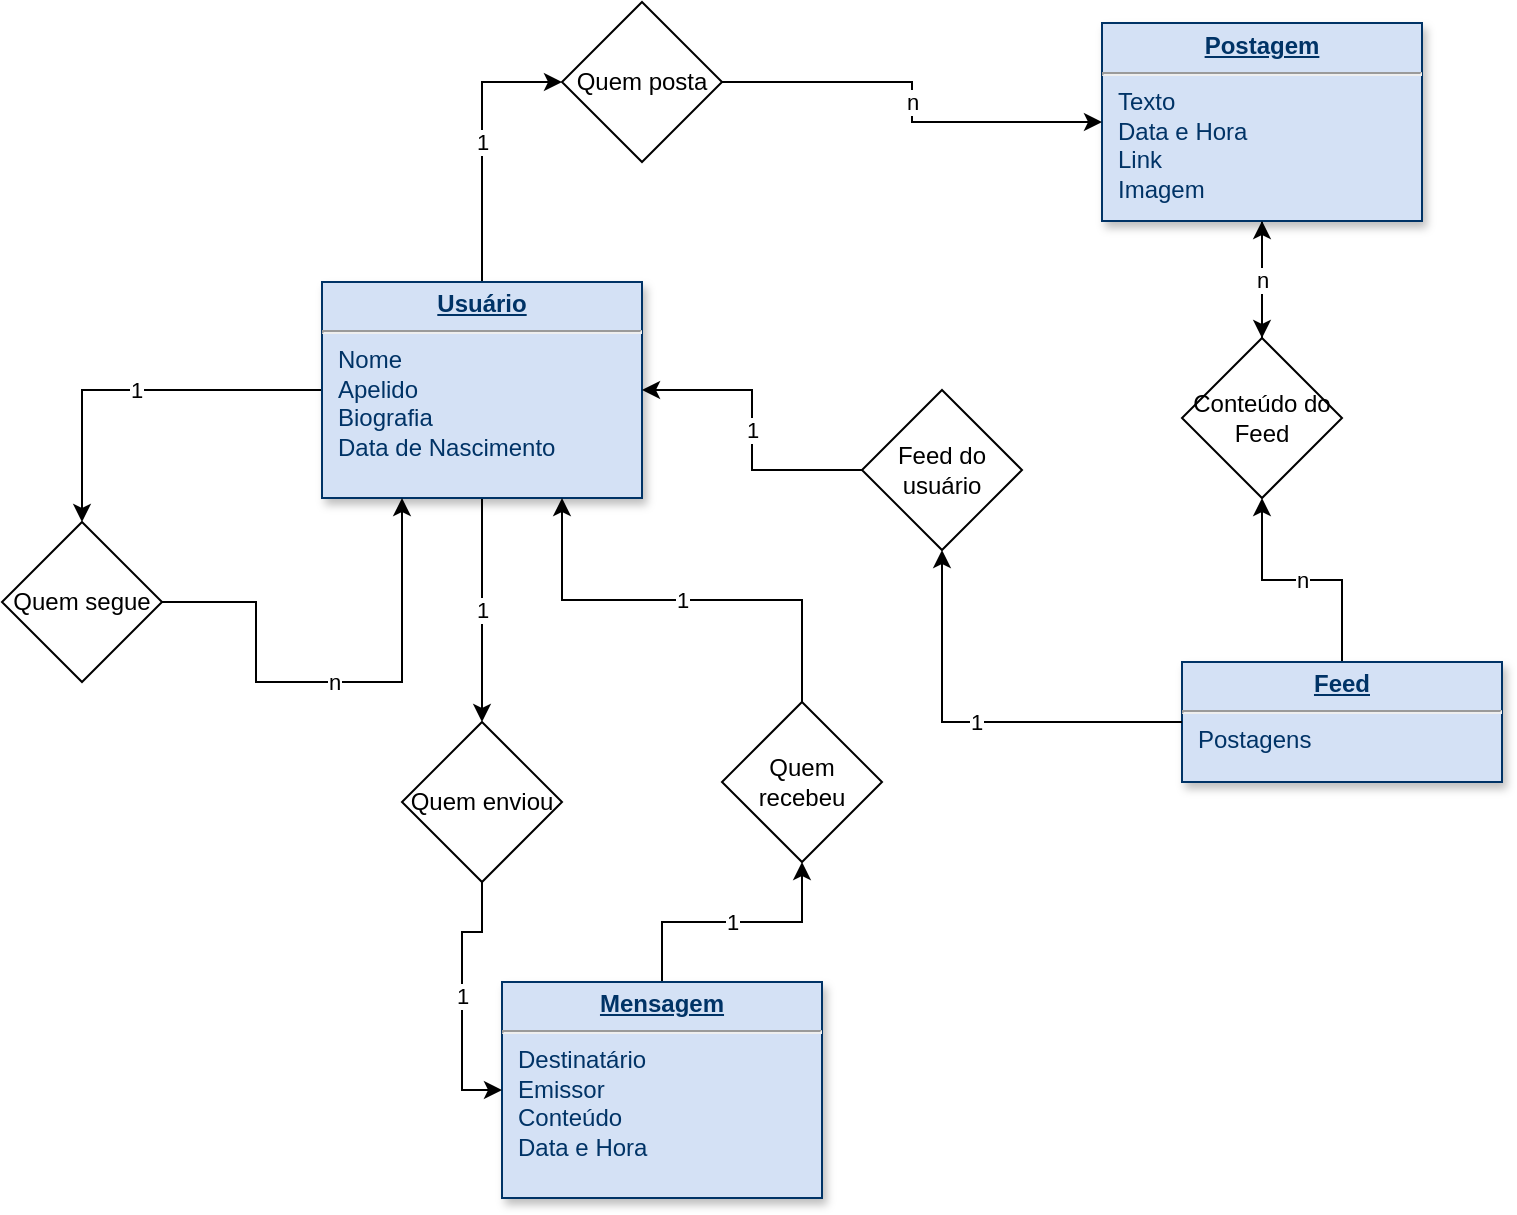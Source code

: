 <mxfile version="12.1.5" type="github" pages="1">
  <diagram name="Page-1" id="efa7a0a1-bf9b-a30e-e6df-94a7791c09e9">
    <mxGraphModel dx="1094" dy="387" grid="1" gridSize="10" guides="1" tooltips="1" connect="1" arrows="1" fold="1" page="1" pageScale="1" pageWidth="826" pageHeight="1169" background="#ffffff" math="0" shadow="0">
      <root>
        <mxCell id="0"/>
        <mxCell id="1" parent="0"/>
        <mxCell id="xLYEjnmrxcHNBtY127jn-126" style="edgeStyle=orthogonalEdgeStyle;rounded=0;orthogonalLoop=1;jettySize=auto;html=1;entryX=0.5;entryY=0;entryDx=0;entryDy=0;" parent="1" source="21" target="xLYEjnmrxcHNBtY127jn-122" edge="1">
          <mxGeometry relative="1" as="geometry"/>
        </mxCell>
        <mxCell id="21" value="&lt;p style=&quot;margin: 0px ; margin-top: 4px ; text-align: center ; text-decoration: underline&quot;&gt;&lt;strong&gt;Postagem&lt;/strong&gt;&lt;/p&gt;&lt;hr&gt;&lt;p style=&quot;margin: 0px ; margin-left: 8px&quot;&gt;Texto&lt;/p&gt;&lt;p style=&quot;margin: 0px ; margin-left: 8px&quot;&gt;Data e Hora&lt;/p&gt;&lt;p style=&quot;margin: 0px ; margin-left: 8px&quot;&gt;Link&lt;/p&gt;&lt;p style=&quot;margin: 0px ; margin-left: 8px&quot;&gt;Imagem&lt;/p&gt;" style="verticalAlign=top;align=left;overflow=fill;fontSize=12;fontFamily=Helvetica;html=1;strokeColor=#003366;shadow=1;fillColor=#D4E1F5;fontColor=#003366" parent="1" vertex="1">
          <mxGeometry x="600" y="30.5" width="160" height="99" as="geometry"/>
        </mxCell>
        <mxCell id="xLYEjnmrxcHNBtY127jn-133" value="1" style="edgeStyle=orthogonalEdgeStyle;rounded=0;orthogonalLoop=1;jettySize=auto;html=1;entryX=0;entryY=0.5;entryDx=0;entryDy=0;" parent="1" source="25" target="xLYEjnmrxcHNBtY127jn-115" edge="1">
          <mxGeometry relative="1" as="geometry"/>
        </mxCell>
        <mxCell id="xLYEjnmrxcHNBtY127jn-139" value="1" style="edgeStyle=orthogonalEdgeStyle;rounded=0;orthogonalLoop=1;jettySize=auto;html=1;entryX=0.5;entryY=0;entryDx=0;entryDy=0;" parent="1" source="25" target="xLYEjnmrxcHNBtY127jn-138" edge="1">
          <mxGeometry relative="1" as="geometry"/>
        </mxCell>
        <mxCell id="xLYEjnmrxcHNBtY127jn-149" value="1" style="edgeStyle=orthogonalEdgeStyle;rounded=0;orthogonalLoop=1;jettySize=auto;html=1;entryX=0.5;entryY=0;entryDx=0;entryDy=0;" parent="1" source="25" target="xLYEjnmrxcHNBtY127jn-145" edge="1">
          <mxGeometry relative="1" as="geometry"/>
        </mxCell>
        <mxCell id="25" value="&lt;p style=&quot;margin: 0px ; margin-top: 4px ; text-align: center ; text-decoration: underline&quot;&gt;&lt;strong&gt;Usuário&lt;/strong&gt;&lt;/p&gt;&lt;hr&gt;&lt;p style=&quot;margin: 0px ; margin-left: 8px&quot;&gt;Nome&lt;/p&gt;&lt;p style=&quot;margin: 0px ; margin-left: 8px&quot;&gt;Apelido&lt;/p&gt;&lt;p style=&quot;margin: 0px ; margin-left: 8px&quot;&gt;Biografia&lt;/p&gt;&lt;p style=&quot;margin: 0px ; margin-left: 8px&quot;&gt;Data de Nascimento&lt;/p&gt;" style="verticalAlign=top;align=left;overflow=fill;fontSize=12;fontFamily=Helvetica;html=1;strokeColor=#003366;shadow=1;fillColor=#D4E1F5;fontColor=#003366" parent="1" vertex="1">
          <mxGeometry x="210" y="160" width="160" height="108" as="geometry"/>
        </mxCell>
        <mxCell id="xLYEjnmrxcHNBtY127jn-134" value="n" style="edgeStyle=orthogonalEdgeStyle;rounded=0;orthogonalLoop=1;jettySize=auto;html=1;exitX=1;exitY=0.5;exitDx=0;exitDy=0;entryX=0;entryY=0.5;entryDx=0;entryDy=0;" parent="1" source="xLYEjnmrxcHNBtY127jn-115" target="21" edge="1">
          <mxGeometry relative="1" as="geometry"/>
        </mxCell>
        <mxCell id="xLYEjnmrxcHNBtY127jn-115" value="Quem posta" style="rhombus;whiteSpace=wrap;html=1;" parent="1" vertex="1">
          <mxGeometry x="330" y="20" width="80" height="80" as="geometry"/>
        </mxCell>
        <mxCell id="xLYEjnmrxcHNBtY127jn-137" value="n" style="edgeStyle=orthogonalEdgeStyle;rounded=0;orthogonalLoop=1;jettySize=auto;html=1;entryX=0.5;entryY=1;entryDx=0;entryDy=0;" parent="1" source="xLYEjnmrxcHNBtY127jn-119" target="xLYEjnmrxcHNBtY127jn-122" edge="1">
          <mxGeometry relative="1" as="geometry"/>
        </mxCell>
        <mxCell id="xLYEjnmrxcHNBtY127jn-119" value="&lt;p style=&quot;margin: 0px ; margin-top: 4px ; text-align: center ; text-decoration: underline&quot;&gt;&lt;strong&gt;Feed&lt;/strong&gt;&lt;/p&gt;&lt;hr&gt;&lt;p style=&quot;margin: 0px ; margin-left: 8px&quot;&gt;Postagens&lt;/p&gt;" style="verticalAlign=top;align=left;overflow=fill;fontSize=12;fontFamily=Helvetica;html=1;strokeColor=#003366;shadow=1;fillColor=#D4E1F5;fontColor=#003366" parent="1" vertex="1">
          <mxGeometry x="640" y="350" width="160" height="60" as="geometry"/>
        </mxCell>
        <mxCell id="xLYEjnmrxcHNBtY127jn-135" value="n" style="edgeStyle=orthogonalEdgeStyle;rounded=0;orthogonalLoop=1;jettySize=auto;html=1;entryX=0.5;entryY=1;entryDx=0;entryDy=0;" parent="1" source="xLYEjnmrxcHNBtY127jn-122" target="21" edge="1">
          <mxGeometry relative="1" as="geometry"/>
        </mxCell>
        <mxCell id="xLYEjnmrxcHNBtY127jn-122" value="Conteúdo do Feed" style="rhombus;whiteSpace=wrap;html=1;" parent="1" vertex="1">
          <mxGeometry x="640" y="188" width="80" height="80" as="geometry"/>
        </mxCell>
        <mxCell id="xLYEjnmrxcHNBtY127jn-128" value="1" style="edgeStyle=orthogonalEdgeStyle;rounded=0;orthogonalLoop=1;jettySize=auto;html=1;exitX=0;exitY=0.5;exitDx=0;exitDy=0;" parent="1" source="xLYEjnmrxcHNBtY127jn-119" target="xLYEjnmrxcHNBtY127jn-127" edge="1">
          <mxGeometry relative="1" as="geometry"/>
        </mxCell>
        <mxCell id="xLYEjnmrxcHNBtY127jn-153" value="1" style="edgeStyle=orthogonalEdgeStyle;rounded=0;orthogonalLoop=1;jettySize=auto;html=1;entryX=1;entryY=0.5;entryDx=0;entryDy=0;" parent="1" source="xLYEjnmrxcHNBtY127jn-127" target="25" edge="1">
          <mxGeometry relative="1" as="geometry"/>
        </mxCell>
        <mxCell id="xLYEjnmrxcHNBtY127jn-127" value="Feed do usuário" style="rhombus;whiteSpace=wrap;html=1;" parent="1" vertex="1">
          <mxGeometry x="480" y="214" width="80" height="80" as="geometry"/>
        </mxCell>
        <mxCell id="xLYEjnmrxcHNBtY127jn-140" value="n" style="edgeStyle=orthogonalEdgeStyle;rounded=0;orthogonalLoop=1;jettySize=auto;html=1;entryX=0.25;entryY=1;entryDx=0;entryDy=0;" parent="1" source="xLYEjnmrxcHNBtY127jn-138" target="25" edge="1">
          <mxGeometry relative="1" as="geometry">
            <Array as="points">
              <mxPoint x="177" y="320"/>
              <mxPoint x="177" y="360"/>
              <mxPoint x="250" y="360"/>
              <mxPoint x="250" y="308"/>
            </Array>
          </mxGeometry>
        </mxCell>
        <mxCell id="xLYEjnmrxcHNBtY127jn-138" value="Quem segue" style="rhombus;whiteSpace=wrap;html=1;" parent="1" vertex="1">
          <mxGeometry x="50" y="280" width="80" height="80" as="geometry"/>
        </mxCell>
        <mxCell id="xLYEjnmrxcHNBtY127jn-151" value="1" style="edgeStyle=orthogonalEdgeStyle;rounded=0;orthogonalLoop=1;jettySize=auto;html=1;entryX=0.5;entryY=1;entryDx=0;entryDy=0;" parent="1" source="xLYEjnmrxcHNBtY127jn-141" target="xLYEjnmrxcHNBtY127jn-146" edge="1">
          <mxGeometry relative="1" as="geometry"/>
        </mxCell>
        <mxCell id="xLYEjnmrxcHNBtY127jn-141" value="&lt;p style=&quot;margin: 0px ; margin-top: 4px ; text-align: center ; text-decoration: underline&quot;&gt;&lt;strong&gt;Mensagem&lt;/strong&gt;&lt;/p&gt;&lt;hr&gt;&lt;p style=&quot;margin: 0px ; margin-left: 8px&quot;&gt;Destinatário&lt;/p&gt;&lt;p style=&quot;margin: 0px ; margin-left: 8px&quot;&gt;Emissor&lt;/p&gt;&lt;p style=&quot;margin: 0px ; margin-left: 8px&quot;&gt;Conteúdo&lt;/p&gt;&lt;p style=&quot;margin: 0px ; margin-left: 8px&quot;&gt;Data e Hora&lt;/p&gt;" style="verticalAlign=top;align=left;overflow=fill;fontSize=12;fontFamily=Helvetica;html=1;strokeColor=#003366;shadow=1;fillColor=#D4E1F5;fontColor=#003366" parent="1" vertex="1">
          <mxGeometry x="300" y="510" width="160" height="108" as="geometry"/>
        </mxCell>
        <mxCell id="xLYEjnmrxcHNBtY127jn-150" value="1" style="edgeStyle=orthogonalEdgeStyle;rounded=0;orthogonalLoop=1;jettySize=auto;html=1;exitX=0.5;exitY=1;exitDx=0;exitDy=0;entryX=0;entryY=0.5;entryDx=0;entryDy=0;" parent="1" source="xLYEjnmrxcHNBtY127jn-145" target="xLYEjnmrxcHNBtY127jn-141" edge="1">
          <mxGeometry relative="1" as="geometry"/>
        </mxCell>
        <mxCell id="xLYEjnmrxcHNBtY127jn-145" value="Quem enviou" style="rhombus;whiteSpace=wrap;html=1;" parent="1" vertex="1">
          <mxGeometry x="250" y="380" width="80" height="80" as="geometry"/>
        </mxCell>
        <mxCell id="xLYEjnmrxcHNBtY127jn-152" value="1" style="edgeStyle=orthogonalEdgeStyle;rounded=0;orthogonalLoop=1;jettySize=auto;html=1;exitX=0.5;exitY=0;exitDx=0;exitDy=0;entryX=0.75;entryY=1;entryDx=0;entryDy=0;" parent="1" source="xLYEjnmrxcHNBtY127jn-146" target="25" edge="1">
          <mxGeometry relative="1" as="geometry"/>
        </mxCell>
        <mxCell id="xLYEjnmrxcHNBtY127jn-146" value="Quem recebeu" style="rhombus;whiteSpace=wrap;html=1;" parent="1" vertex="1">
          <mxGeometry x="410" y="370" width="80" height="80" as="geometry"/>
        </mxCell>
      </root>
    </mxGraphModel>
  </diagram>
</mxfile>
